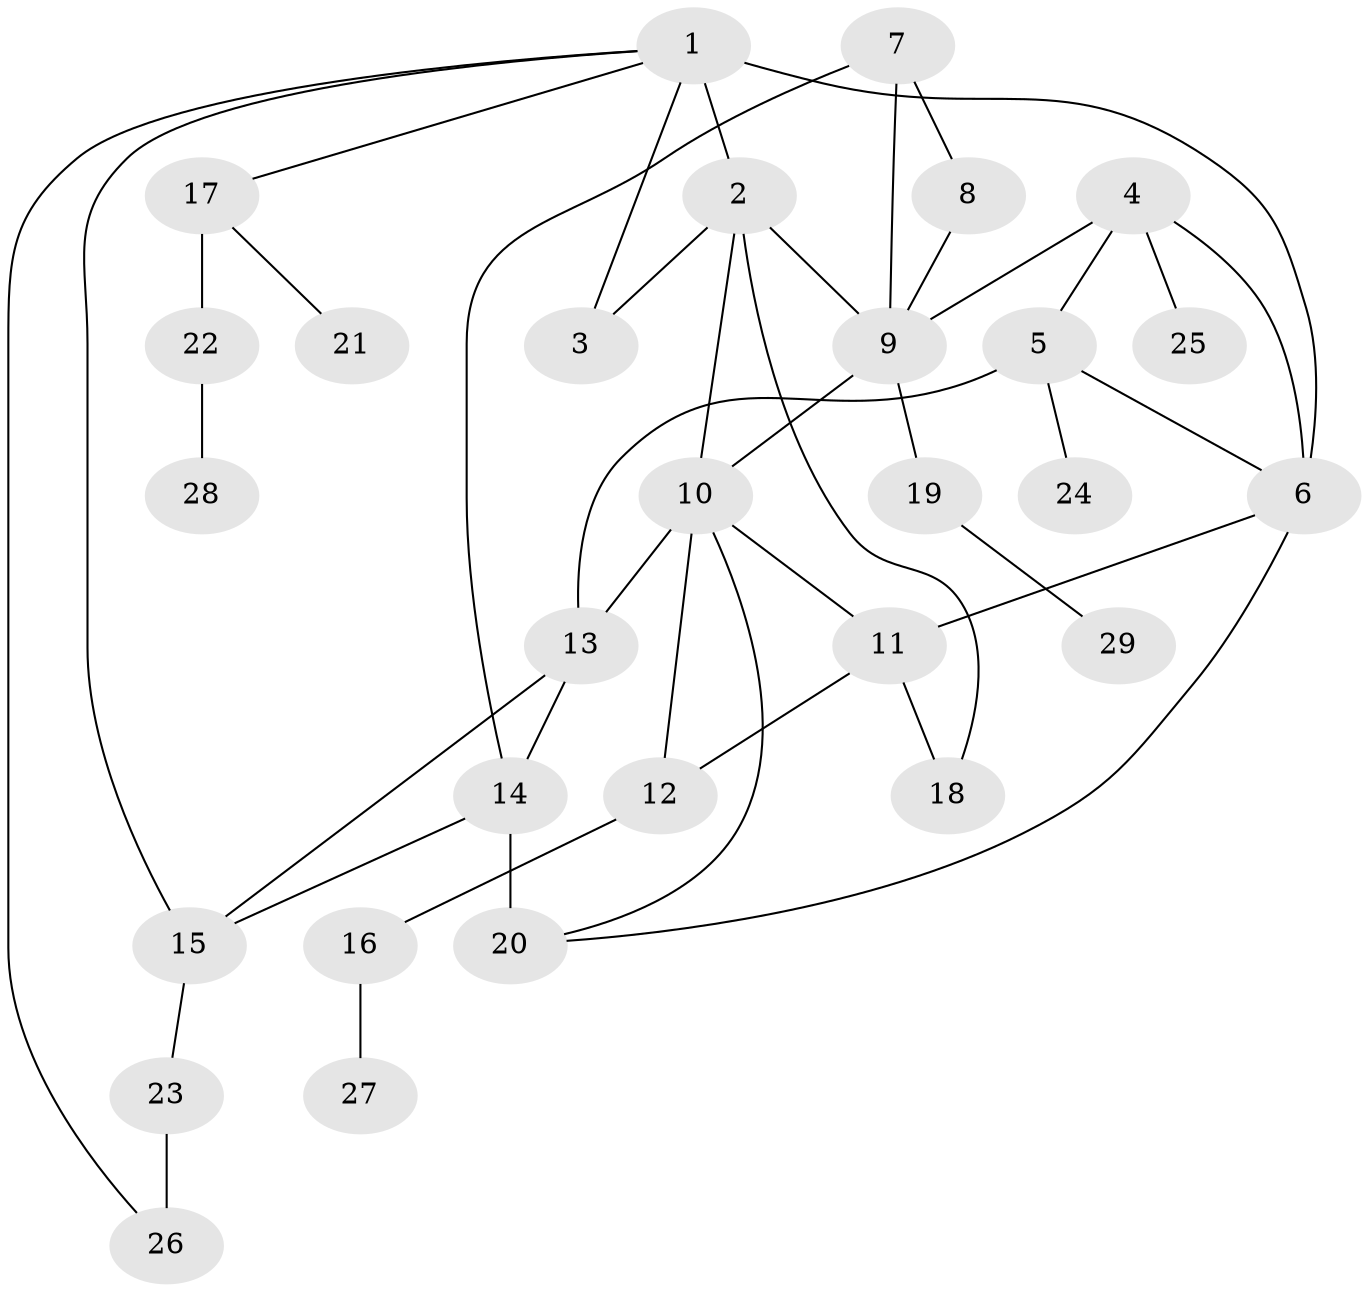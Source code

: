 // original degree distribution, {6: 0.04225352112676056, 4: 0.04225352112676056, 5: 0.07042253521126761, 8: 0.04225352112676056, 2: 0.14084507042253522, 9: 0.014084507042253521, 7: 0.028169014084507043, 1: 0.5915492957746479, 3: 0.028169014084507043}
// Generated by graph-tools (version 1.1) at 2025/52/03/04/25 22:52:37]
// undirected, 29 vertices, 43 edges
graph export_dot {
  node [color=gray90,style=filled];
  1;
  2;
  3;
  4;
  5;
  6;
  7;
  8;
  9;
  10;
  11;
  12;
  13;
  14;
  15;
  16;
  17;
  18;
  19;
  20;
  21;
  22;
  23;
  24;
  25;
  26;
  27;
  28;
  29;
  1 -- 2 [weight=1.0];
  1 -- 3 [weight=1.0];
  1 -- 6 [weight=3.0];
  1 -- 15 [weight=1.0];
  1 -- 17 [weight=1.0];
  1 -- 26 [weight=1.0];
  2 -- 3 [weight=1.0];
  2 -- 9 [weight=3.0];
  2 -- 10 [weight=1.0];
  2 -- 18 [weight=1.0];
  4 -- 5 [weight=1.0];
  4 -- 6 [weight=1.0];
  4 -- 9 [weight=1.0];
  4 -- 25 [weight=1.0];
  5 -- 6 [weight=1.0];
  5 -- 13 [weight=1.0];
  5 -- 24 [weight=1.0];
  6 -- 11 [weight=1.0];
  6 -- 20 [weight=1.0];
  7 -- 8 [weight=2.0];
  7 -- 9 [weight=1.0];
  7 -- 14 [weight=1.0];
  8 -- 9 [weight=1.0];
  9 -- 10 [weight=1.0];
  9 -- 19 [weight=1.0];
  10 -- 11 [weight=1.0];
  10 -- 12 [weight=1.0];
  10 -- 13 [weight=4.0];
  10 -- 20 [weight=1.0];
  11 -- 12 [weight=1.0];
  11 -- 18 [weight=1.0];
  12 -- 16 [weight=1.0];
  13 -- 14 [weight=1.0];
  13 -- 15 [weight=1.0];
  14 -- 15 [weight=1.0];
  14 -- 20 [weight=4.0];
  15 -- 23 [weight=1.0];
  16 -- 27 [weight=1.0];
  17 -- 21 [weight=1.0];
  17 -- 22 [weight=4.0];
  19 -- 29 [weight=1.0];
  22 -- 28 [weight=1.0];
  23 -- 26 [weight=2.0];
}
